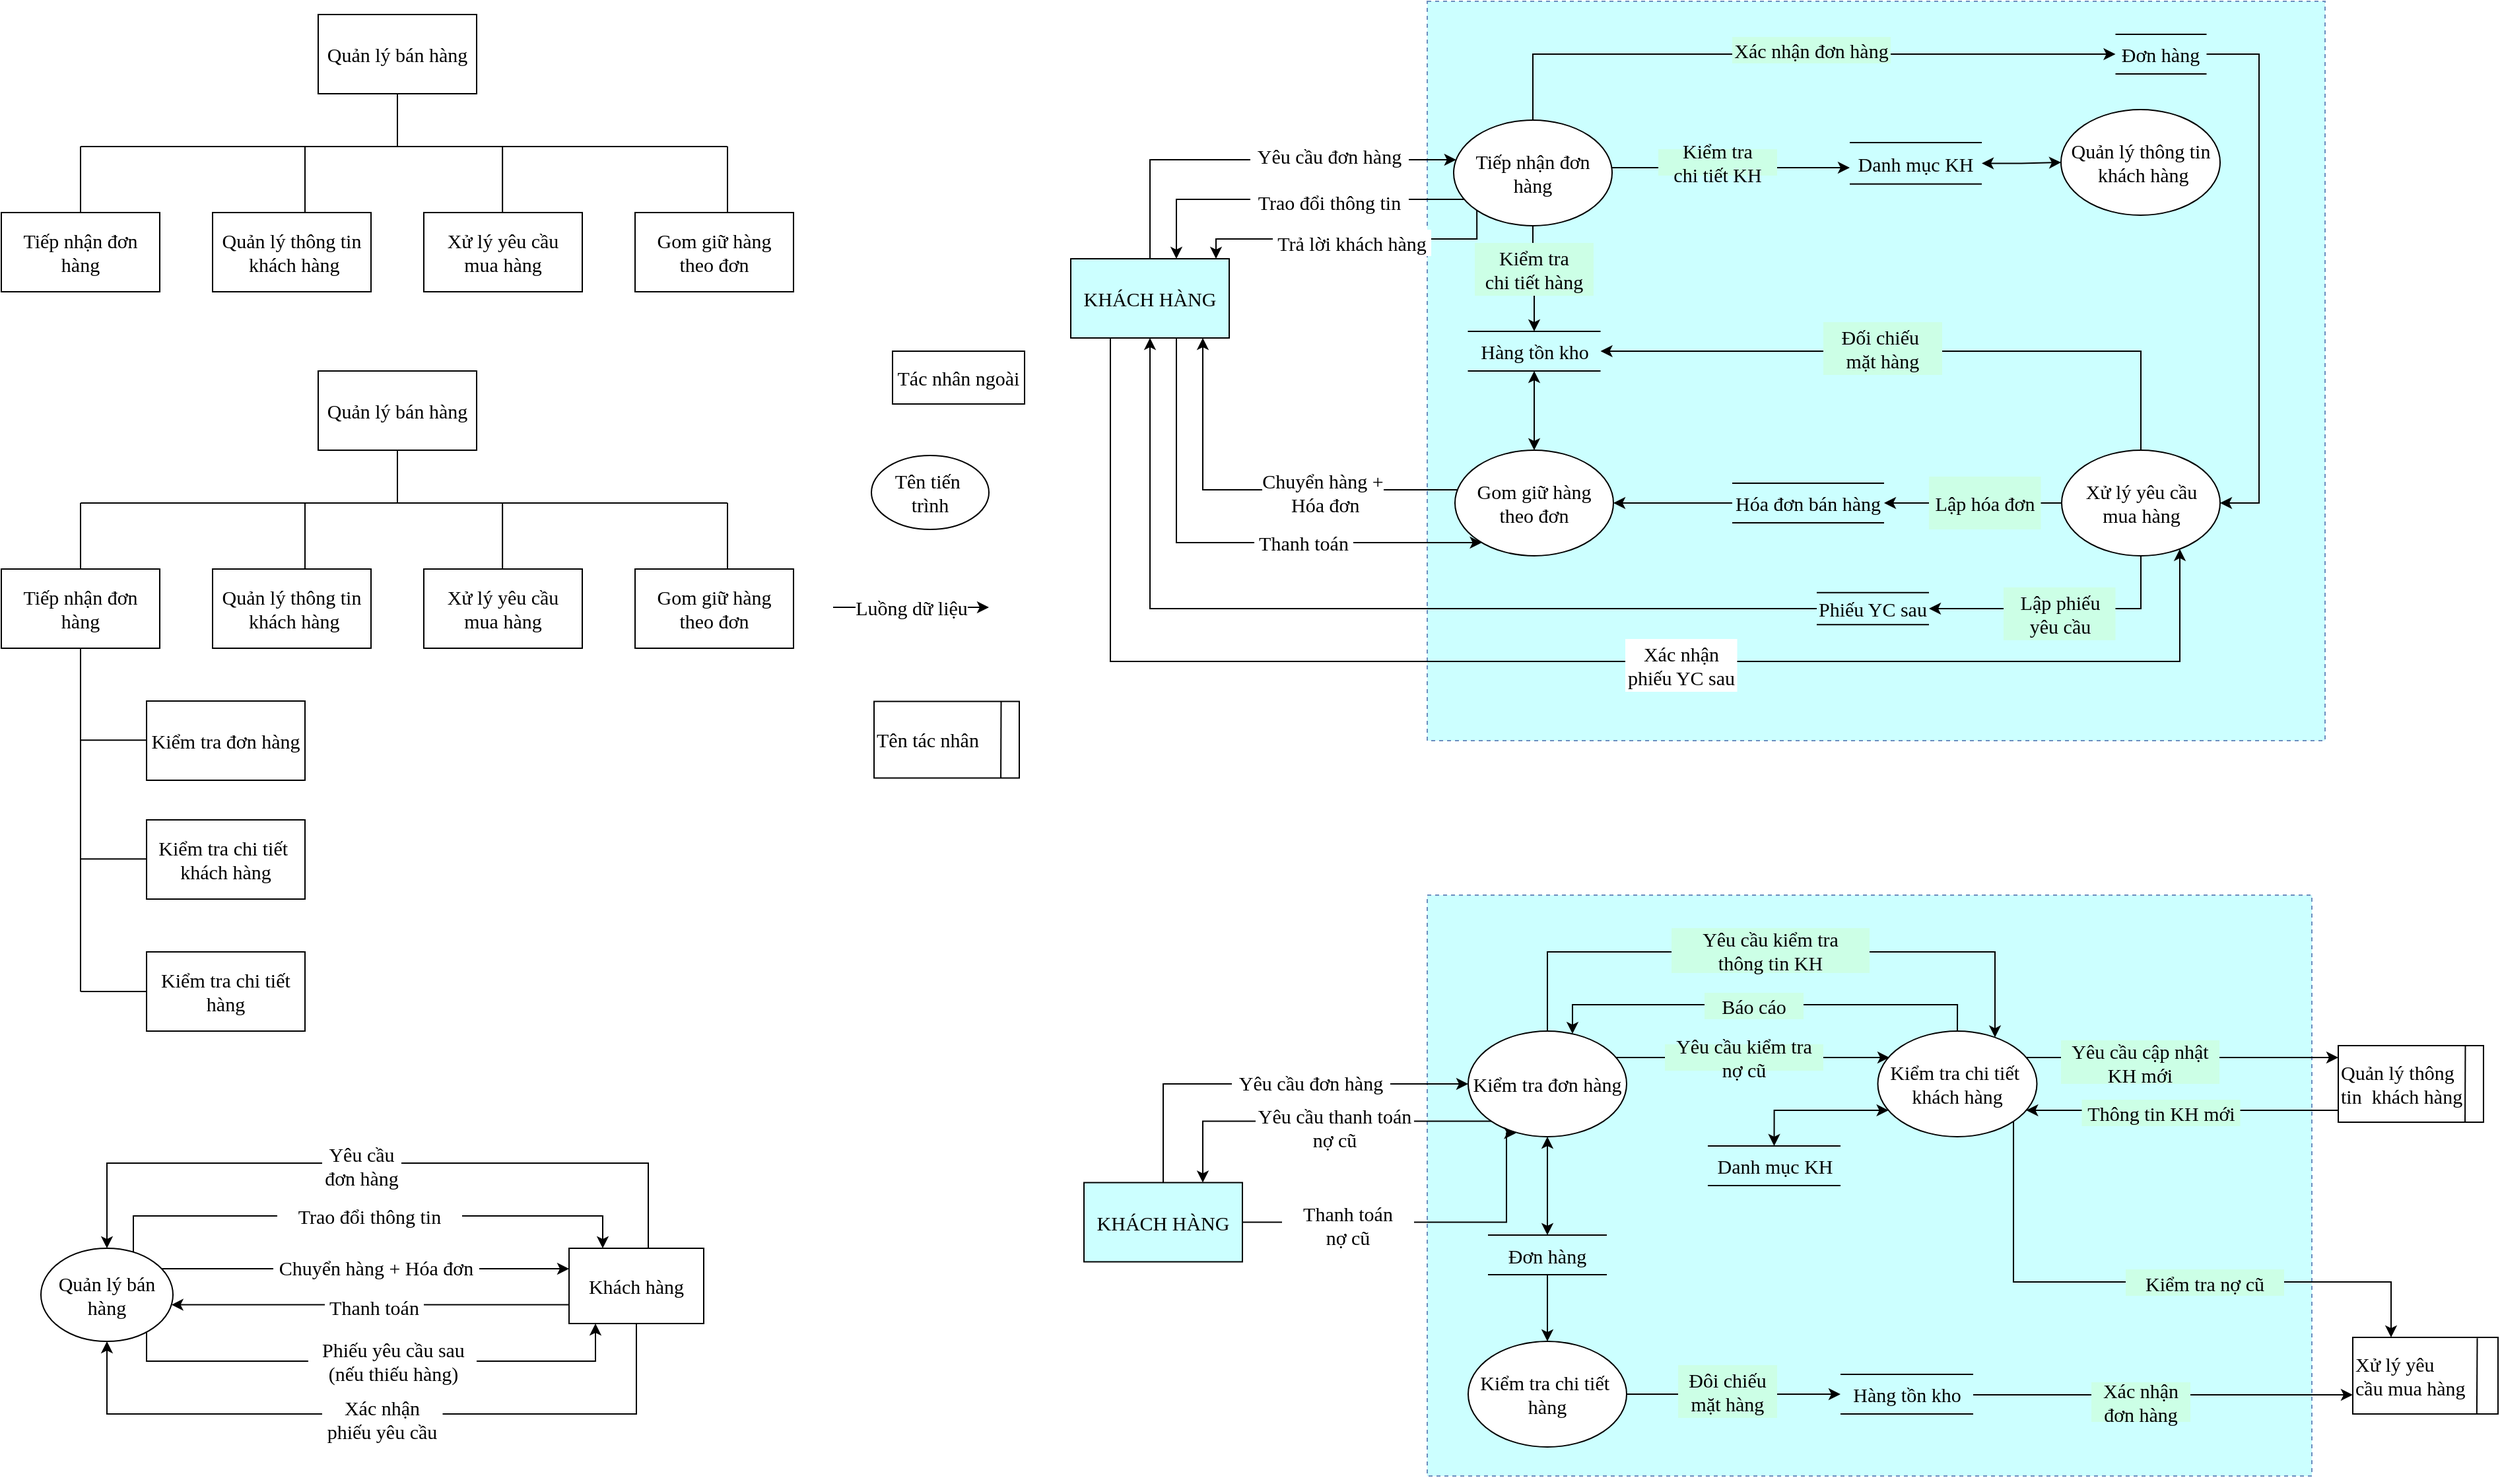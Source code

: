 <mxfile version="14.5.1" type="device"><diagram id="wgfVSwXy4Ju2m3DBS04z" name="Page-1"><mxGraphModel dx="901" dy="544" grid="0" gridSize="10" guides="1" tooltips="1" connect="1" arrows="1" fold="1" page="0" pageScale="1" pageWidth="850" pageHeight="1100" math="0" shadow="0"><root><mxCell id="0"/><mxCell id="1" parent="0"/><mxCell id="SaFNxofZKNYU-VQ1w0IO-1" value="Quản lý bán hàng" style="rounded=0;whiteSpace=wrap;html=1;fontFamily=Times New Roman;fontSize=15;" vertex="1" parent="1"><mxGeometry x="320" y="80" width="120" height="60" as="geometry"/></mxCell><mxCell id="SaFNxofZKNYU-VQ1w0IO-5" value="Gom giữ hàng&lt;br style=&quot;font-size: 15px;&quot;&gt;theo đơn" style="rounded=0;whiteSpace=wrap;html=1;fontFamily=Times New Roman;fontSize=15;" vertex="1" parent="1"><mxGeometry x="560" y="230" width="120" height="60" as="geometry"/></mxCell><mxCell id="SaFNxofZKNYU-VQ1w0IO-6" value="" style="endArrow=none;html=1;entryX=0.5;entryY=1;entryDx=0;entryDy=0;fontFamily=Times New Roman;fontSize=15;" edge="1" parent="1" target="SaFNxofZKNYU-VQ1w0IO-1"><mxGeometry width="50" height="50" relative="1" as="geometry"><mxPoint x="380" y="180" as="sourcePoint"/><mxPoint x="450" y="210" as="targetPoint"/></mxGeometry></mxCell><mxCell id="SaFNxofZKNYU-VQ1w0IO-7" value="" style="endArrow=none;html=1;fontFamily=Times New Roman;fontSize=15;" edge="1" parent="1"><mxGeometry width="50" height="50" relative="1" as="geometry"><mxPoint x="140" y="180" as="sourcePoint"/><mxPoint x="630" y="180" as="targetPoint"/></mxGeometry></mxCell><mxCell id="SaFNxofZKNYU-VQ1w0IO-9" value="Quản lý thông tin&lt;br style=&quot;font-size: 15px;&quot;&gt;&amp;nbsp;khách hàng" style="rounded=0;whiteSpace=wrap;html=1;fontFamily=Times New Roman;fontSize=15;" vertex="1" parent="1"><mxGeometry x="240" y="230" width="120" height="60" as="geometry"/></mxCell><mxCell id="SaFNxofZKNYU-VQ1w0IO-10" value="Xử lý yêu cầu&lt;br style=&quot;font-size: 15px;&quot;&gt;mua hàng" style="rounded=0;whiteSpace=wrap;html=1;fontFamily=Times New Roman;fontSize=15;" vertex="1" parent="1"><mxGeometry x="400" y="230" width="120" height="60" as="geometry"/></mxCell><mxCell id="SaFNxofZKNYU-VQ1w0IO-11" value="Tiếp nhận đơn hàng" style="rounded=0;whiteSpace=wrap;html=1;fontFamily=Times New Roman;fontSize=15;" vertex="1" parent="1"><mxGeometry x="80" y="230" width="120" height="60" as="geometry"/></mxCell><mxCell id="SaFNxofZKNYU-VQ1w0IO-15" value="" style="endArrow=none;html=1;exitX=0.5;exitY=0;exitDx=0;exitDy=0;fontFamily=Times New Roman;fontSize=15;" edge="1" parent="1" source="SaFNxofZKNYU-VQ1w0IO-11"><mxGeometry width="50" height="50" relative="1" as="geometry"><mxPoint x="390" y="270" as="sourcePoint"/><mxPoint x="140" y="180" as="targetPoint"/></mxGeometry></mxCell><mxCell id="SaFNxofZKNYU-VQ1w0IO-24" value="" style="endArrow=none;html=1;exitX=0.5;exitY=0;exitDx=0;exitDy=0;fontFamily=Times New Roman;fontSize=15;" edge="1" parent="1"><mxGeometry width="50" height="50" relative="1" as="geometry"><mxPoint x="310" y="230" as="sourcePoint"/><mxPoint x="310" y="180" as="targetPoint"/></mxGeometry></mxCell><mxCell id="SaFNxofZKNYU-VQ1w0IO-25" value="" style="endArrow=none;html=1;exitX=0.5;exitY=0;exitDx=0;exitDy=0;fontFamily=Times New Roman;fontSize=15;" edge="1" parent="1"><mxGeometry width="50" height="50" relative="1" as="geometry"><mxPoint x="459.58" y="230" as="sourcePoint"/><mxPoint x="459.58" y="180" as="targetPoint"/></mxGeometry></mxCell><mxCell id="SaFNxofZKNYU-VQ1w0IO-26" value="" style="endArrow=none;html=1;exitX=0.5;exitY=0;exitDx=0;exitDy=0;fontFamily=Times New Roman;fontSize=15;" edge="1" parent="1"><mxGeometry width="50" height="50" relative="1" as="geometry"><mxPoint x="630" y="230" as="sourcePoint"/><mxPoint x="630" y="180" as="targetPoint"/></mxGeometry></mxCell><mxCell id="SaFNxofZKNYU-VQ1w0IO-27" value="Quản lý bán hàng" style="rounded=0;whiteSpace=wrap;html=1;fontFamily=Times New Roman;fontSize=15;" vertex="1" parent="1"><mxGeometry x="320" y="350" width="120" height="60" as="geometry"/></mxCell><mxCell id="SaFNxofZKNYU-VQ1w0IO-28" value="Gom giữ hàng&lt;br style=&quot;font-size: 15px;&quot;&gt;theo đơn" style="rounded=0;whiteSpace=wrap;html=1;fontFamily=Times New Roman;fontSize=15;" vertex="1" parent="1"><mxGeometry x="560" y="500" width="120" height="60" as="geometry"/></mxCell><mxCell id="SaFNxofZKNYU-VQ1w0IO-29" value="" style="endArrow=none;html=1;entryX=0.5;entryY=1;entryDx=0;entryDy=0;fontFamily=Times New Roman;fontSize=15;" edge="1" parent="1" target="SaFNxofZKNYU-VQ1w0IO-27"><mxGeometry width="50" height="50" relative="1" as="geometry"><mxPoint x="380" y="450" as="sourcePoint"/><mxPoint x="450" y="480" as="targetPoint"/></mxGeometry></mxCell><mxCell id="SaFNxofZKNYU-VQ1w0IO-30" value="" style="endArrow=none;html=1;fontFamily=Times New Roman;fontSize=15;" edge="1" parent="1"><mxGeometry width="50" height="50" relative="1" as="geometry"><mxPoint x="140" y="450" as="sourcePoint"/><mxPoint x="630" y="450" as="targetPoint"/></mxGeometry></mxCell><mxCell id="SaFNxofZKNYU-VQ1w0IO-31" value="Quản lý thông tin&lt;br style=&quot;font-size: 15px;&quot;&gt;&amp;nbsp;khách hàng" style="rounded=0;whiteSpace=wrap;html=1;fontFamily=Times New Roman;fontSize=15;" vertex="1" parent="1"><mxGeometry x="240" y="500" width="120" height="60" as="geometry"/></mxCell><mxCell id="SaFNxofZKNYU-VQ1w0IO-32" value="Xử lý yêu cầu&lt;br style=&quot;font-size: 15px;&quot;&gt;mua hàng" style="rounded=0;whiteSpace=wrap;html=1;fontFamily=Times New Roman;fontSize=15;" vertex="1" parent="1"><mxGeometry x="400" y="500" width="120" height="60" as="geometry"/></mxCell><mxCell id="SaFNxofZKNYU-VQ1w0IO-33" value="Tiếp nhận đơn hàng" style="rounded=0;whiteSpace=wrap;html=1;fontFamily=Times New Roman;fontSize=15;" vertex="1" parent="1"><mxGeometry x="80" y="500" width="120" height="60" as="geometry"/></mxCell><mxCell id="SaFNxofZKNYU-VQ1w0IO-34" value="" style="endArrow=none;html=1;exitX=0.5;exitY=0;exitDx=0;exitDy=0;fontFamily=Times New Roman;fontSize=15;" edge="1" parent="1" source="SaFNxofZKNYU-VQ1w0IO-33"><mxGeometry width="50" height="50" relative="1" as="geometry"><mxPoint x="390" y="540" as="sourcePoint"/><mxPoint x="140" y="450" as="targetPoint"/></mxGeometry></mxCell><mxCell id="SaFNxofZKNYU-VQ1w0IO-35" value="" style="endArrow=none;html=1;exitX=0.5;exitY=0;exitDx=0;exitDy=0;fontFamily=Times New Roman;fontSize=15;" edge="1" parent="1"><mxGeometry width="50" height="50" relative="1" as="geometry"><mxPoint x="310" y="500" as="sourcePoint"/><mxPoint x="310" y="450" as="targetPoint"/></mxGeometry></mxCell><mxCell id="SaFNxofZKNYU-VQ1w0IO-36" value="" style="endArrow=none;html=1;exitX=0.5;exitY=0;exitDx=0;exitDy=0;fontFamily=Times New Roman;fontSize=15;" edge="1" parent="1"><mxGeometry width="50" height="50" relative="1" as="geometry"><mxPoint x="459.58" y="500" as="sourcePoint"/><mxPoint x="459.58" y="450" as="targetPoint"/></mxGeometry></mxCell><mxCell id="SaFNxofZKNYU-VQ1w0IO-37" value="" style="endArrow=none;html=1;exitX=0.5;exitY=0;exitDx=0;exitDy=0;fontFamily=Times New Roman;fontSize=15;" edge="1" parent="1"><mxGeometry width="50" height="50" relative="1" as="geometry"><mxPoint x="630" y="500" as="sourcePoint"/><mxPoint x="630" y="450" as="targetPoint"/></mxGeometry></mxCell><mxCell id="SaFNxofZKNYU-VQ1w0IO-38" value="Kiểm tra chi tiết&lt;br style=&quot;font-size: 15px;&quot;&gt;hàng" style="rounded=0;whiteSpace=wrap;html=1;fontFamily=Times New Roman;fontSize=15;" vertex="1" parent="1"><mxGeometry x="190" y="790" width="120" height="60" as="geometry"/></mxCell><mxCell id="SaFNxofZKNYU-VQ1w0IO-39" value="Kiểm tra chi tiết&amp;nbsp;&lt;br style=&quot;font-size: 15px;&quot;&gt;khách hàng" style="rounded=0;whiteSpace=wrap;html=1;fontFamily=Times New Roman;fontSize=15;" vertex="1" parent="1"><mxGeometry x="190" y="690" width="120" height="60" as="geometry"/></mxCell><mxCell id="SaFNxofZKNYU-VQ1w0IO-40" value="Kiểm tra đơn hàng" style="rounded=0;whiteSpace=wrap;html=1;fontFamily=Times New Roman;fontSize=15;" vertex="1" parent="1"><mxGeometry x="190" y="600" width="120" height="60" as="geometry"/></mxCell><mxCell id="SaFNxofZKNYU-VQ1w0IO-44" value="" style="endArrow=none;html=1;entryX=0.5;entryY=1;entryDx=0;entryDy=0;fontFamily=Times New Roman;fontSize=15;" edge="1" parent="1" target="SaFNxofZKNYU-VQ1w0IO-33"><mxGeometry width="50" height="50" relative="1" as="geometry"><mxPoint x="140" y="820" as="sourcePoint"/><mxPoint x="440" y="640" as="targetPoint"/></mxGeometry></mxCell><mxCell id="SaFNxofZKNYU-VQ1w0IO-45" value="" style="endArrow=none;html=1;fontFamily=Times New Roman;fontSize=15;" edge="1" parent="1" target="SaFNxofZKNYU-VQ1w0IO-38"><mxGeometry width="50" height="50" relative="1" as="geometry"><mxPoint x="140" y="820" as="sourcePoint"/><mxPoint x="440" y="640" as="targetPoint"/></mxGeometry></mxCell><mxCell id="SaFNxofZKNYU-VQ1w0IO-46" value="" style="endArrow=none;html=1;fontFamily=Times New Roman;fontSize=15;" edge="1" parent="1"><mxGeometry width="50" height="50" relative="1" as="geometry"><mxPoint x="140" y="629.58" as="sourcePoint"/><mxPoint x="190" y="629.58" as="targetPoint"/></mxGeometry></mxCell><mxCell id="SaFNxofZKNYU-VQ1w0IO-47" value="" style="endArrow=none;html=1;fontFamily=Times New Roman;fontSize=15;" edge="1" parent="1"><mxGeometry width="50" height="50" relative="1" as="geometry"><mxPoint x="140" y="719.58" as="sourcePoint"/><mxPoint x="190" y="719.58" as="targetPoint"/></mxGeometry></mxCell><mxCell id="SaFNxofZKNYU-VQ1w0IO-48" value="Tác nhân ngoài" style="rounded=0;whiteSpace=wrap;html=1;fontFamily=Times New Roman;fontSize=15;" vertex="1" parent="1"><mxGeometry x="755" y="335" width="100" height="40" as="geometry"/></mxCell><mxCell id="SaFNxofZKNYU-VQ1w0IO-49" value="Tên tiến&amp;nbsp;&lt;br style=&quot;font-size: 15px;&quot;&gt;trình" style="ellipse;whiteSpace=wrap;html=1;fontFamily=Times New Roman;fontSize=15;" vertex="1" parent="1"><mxGeometry x="739" y="414" width="89" height="56" as="geometry"/></mxCell><mxCell id="SaFNxofZKNYU-VQ1w0IO-50" value="" style="endArrow=classic;html=1;fontFamily=Times New Roman;fontSize=15;" edge="1" parent="1"><mxGeometry relative="1" as="geometry"><mxPoint x="710" y="529" as="sourcePoint"/><mxPoint x="828" y="529" as="targetPoint"/><Array as="points"/></mxGeometry></mxCell><mxCell id="SaFNxofZKNYU-VQ1w0IO-51" value="Luồng dữ liệu" style="edgeLabel;resizable=0;html=1;align=center;verticalAlign=middle;fontFamily=Times New Roman;fontSize=15;" connectable="0" vertex="1" parent="SaFNxofZKNYU-VQ1w0IO-50"><mxGeometry relative="1" as="geometry"/></mxCell><mxCell id="SaFNxofZKNYU-VQ1w0IO-54" style="edgeStyle=orthogonalEdgeStyle;rounded=0;orthogonalLoop=1;jettySize=auto;html=1;fontFamily=Times New Roman;fontSize=15;" edge="1" parent="1" source="SaFNxofZKNYU-VQ1w0IO-52" target="SaFNxofZKNYU-VQ1w0IO-53"><mxGeometry relative="1" as="geometry"><Array as="points"><mxPoint x="570" y="950"/><mxPoint x="160" y="950"/></Array></mxGeometry></mxCell><mxCell id="SaFNxofZKNYU-VQ1w0IO-110" style="edgeStyle=orthogonalEdgeStyle;rounded=0;orthogonalLoop=1;jettySize=auto;html=1;exitX=0;exitY=0.75;exitDx=0;exitDy=0;startArrow=none;startFill=0;endArrow=classic;endFill=1;fontFamily=Times New Roman;fontSize=15;" edge="1" parent="1" source="SaFNxofZKNYU-VQ1w0IO-52" target="SaFNxofZKNYU-VQ1w0IO-53"><mxGeometry relative="1" as="geometry"><Array as="points"><mxPoint x="310" y="1057"/><mxPoint x="310" y="1057"/></Array></mxGeometry></mxCell><mxCell id="SaFNxofZKNYU-VQ1w0IO-52" value="Khách hàng" style="rounded=0;whiteSpace=wrap;html=1;fontFamily=Times New Roman;fontSize=15;" vertex="1" parent="1"><mxGeometry x="510" y="1014.5" width="102" height="57" as="geometry"/></mxCell><mxCell id="SaFNxofZKNYU-VQ1w0IO-58" style="edgeStyle=orthogonalEdgeStyle;rounded=0;orthogonalLoop=1;jettySize=auto;html=1;entryX=0.5;entryY=1;entryDx=0;entryDy=0;endArrow=none;endFill=0;startArrow=classic;startFill=1;fontFamily=Times New Roman;fontSize=15;exitX=0.5;exitY=1;exitDx=0;exitDy=0;" edge="1" parent="1" source="SaFNxofZKNYU-VQ1w0IO-53" target="SaFNxofZKNYU-VQ1w0IO-52"><mxGeometry relative="1" as="geometry"><mxPoint x="160" y="1140" as="sourcePoint"/><Array as="points"><mxPoint x="160" y="1140"/><mxPoint x="561" y="1140"/></Array></mxGeometry></mxCell><mxCell id="SaFNxofZKNYU-VQ1w0IO-106" style="edgeStyle=orthogonalEdgeStyle;rounded=0;orthogonalLoop=1;jettySize=auto;html=1;startArrow=none;startFill=0;endArrow=classic;endFill=1;fontFamily=Times New Roman;fontSize=15;exitX=1;exitY=1;exitDx=0;exitDy=0;" edge="1" parent="1" source="SaFNxofZKNYU-VQ1w0IO-53" target="SaFNxofZKNYU-VQ1w0IO-52"><mxGeometry relative="1" as="geometry"><mxPoint x="220" y="1080" as="sourcePoint"/><Array as="points"><mxPoint x="190" y="1074"/><mxPoint x="190" y="1100"/><mxPoint x="530" y="1100"/></Array></mxGeometry></mxCell><mxCell id="SaFNxofZKNYU-VQ1w0IO-107" style="edgeStyle=orthogonalEdgeStyle;rounded=0;orthogonalLoop=1;jettySize=auto;html=1;entryX=0.25;entryY=0;entryDx=0;entryDy=0;startArrow=none;startFill=0;endArrow=classic;endFill=1;fontFamily=Times New Roman;fontSize=15;" edge="1" parent="1" source="SaFNxofZKNYU-VQ1w0IO-53" target="SaFNxofZKNYU-VQ1w0IO-52"><mxGeometry relative="1" as="geometry"><Array as="points"><mxPoint x="180" y="990"/><mxPoint x="535" y="990"/></Array></mxGeometry></mxCell><mxCell id="SaFNxofZKNYU-VQ1w0IO-108" style="edgeStyle=orthogonalEdgeStyle;rounded=0;orthogonalLoop=1;jettySize=auto;html=1;startArrow=none;startFill=0;endArrow=classic;endFill=1;fontFamily=Times New Roman;fontSize=15;" edge="1" parent="1" source="SaFNxofZKNYU-VQ1w0IO-53" target="SaFNxofZKNYU-VQ1w0IO-52"><mxGeometry relative="1" as="geometry"><Array as="points"><mxPoint x="430" y="1030"/><mxPoint x="430" y="1030"/></Array></mxGeometry></mxCell><mxCell id="SaFNxofZKNYU-VQ1w0IO-53" value="&lt;span style=&quot;font-size: 15px;&quot;&gt;Quản lý bán hàng&lt;/span&gt;" style="ellipse;whiteSpace=wrap;html=1;fontFamily=Times New Roman;fontSize=15;" vertex="1" parent="1"><mxGeometry x="110" y="1014.5" width="100" height="70.5" as="geometry"/></mxCell><mxCell id="SaFNxofZKNYU-VQ1w0IO-55" value="Yêu cầu đơn hàng" style="text;html=1;strokeColor=none;align=center;verticalAlign=middle;whiteSpace=wrap;rounded=0;fillColor=#ffffff;fontFamily=Times New Roman;fontSize=15;" vertex="1" parent="1"><mxGeometry x="323" y="942" width="60" height="20" as="geometry"/></mxCell><mxCell id="SaFNxofZKNYU-VQ1w0IO-59" value="Trao đổi thông tin" style="text;html=1;strokeColor=none;align=center;verticalAlign=middle;whiteSpace=wrap;rounded=0;fillColor=#ffffff;fontFamily=Times New Roman;fontSize=15;" vertex="1" parent="1"><mxGeometry x="289" y="979.5" width="140" height="20" as="geometry"/></mxCell><mxCell id="SaFNxofZKNYU-VQ1w0IO-60" value="Chuyển hàng + Hóa đơn" style="text;html=1;strokeColor=none;align=center;verticalAlign=middle;whiteSpace=wrap;rounded=0;fillColor=#ffffff;fontFamily=Times New Roman;fontSize=15;" vertex="1" parent="1"><mxGeometry x="286" y="1018.5" width="156" height="20" as="geometry"/></mxCell><mxCell id="SaFNxofZKNYU-VQ1w0IO-61" value="Thanh toán" style="text;html=1;strokeColor=none;align=center;verticalAlign=middle;whiteSpace=wrap;rounded=0;fillColor=#ffffff;fontFamily=Times New Roman;fontSize=15;" vertex="1" parent="1"><mxGeometry x="325" y="1048.5" width="75" height="20" as="geometry"/></mxCell><mxCell id="SaFNxofZKNYU-VQ1w0IO-62" value="" style="rounded=0;whiteSpace=wrap;html=1;dashed=1;strokeColor=#6c8ebf;fontFamily=Times New Roman;fontSize=15;fillColor=#CCFFFF;" vertex="1" parent="1"><mxGeometry x="1160" y="70" width="680" height="560" as="geometry"/></mxCell><mxCell id="SaFNxofZKNYU-VQ1w0IO-130" style="edgeStyle=orthogonalEdgeStyle;rounded=0;orthogonalLoop=1;jettySize=auto;html=1;exitX=0.5;exitY=0;exitDx=0;exitDy=0;startArrow=none;startFill=0;endArrow=classic;endFill=1;fontFamily=Times New Roman;fontSize=15;" edge="1" parent="1" source="SaFNxofZKNYU-VQ1w0IO-63" target="SaFNxofZKNYU-VQ1w0IO-70"><mxGeometry relative="1" as="geometry"><Array as="points"><mxPoint x="1700" y="335"/></Array></mxGeometry></mxCell><mxCell id="SaFNxofZKNYU-VQ1w0IO-135" style="edgeStyle=orthogonalEdgeStyle;rounded=0;orthogonalLoop=1;jettySize=auto;html=1;exitX=0;exitY=0.5;exitDx=0;exitDy=0;startArrow=none;startFill=0;endArrow=classic;endFill=1;fontFamily=Times New Roman;fontSize=15;" edge="1" parent="1" source="SaFNxofZKNYU-VQ1w0IO-63" target="SaFNxofZKNYU-VQ1w0IO-78"><mxGeometry relative="1" as="geometry"/></mxCell><mxCell id="SaFNxofZKNYU-VQ1w0IO-143" style="edgeStyle=orthogonalEdgeStyle;rounded=0;orthogonalLoop=1;jettySize=auto;html=1;exitX=0.5;exitY=1;exitDx=0;exitDy=0;entryX=1;entryY=0.5;entryDx=0;entryDy=0;startArrow=none;startFill=0;endArrow=classic;endFill=1;fontFamily=Times New Roman;fontSize=15;" edge="1" parent="1" source="SaFNxofZKNYU-VQ1w0IO-63" target="SaFNxofZKNYU-VQ1w0IO-73"><mxGeometry relative="1" as="geometry"/></mxCell><mxCell id="SaFNxofZKNYU-VQ1w0IO-63" value="&lt;span style=&quot;font-size: 15px;&quot;&gt;Xử lý yêu cầu&lt;/span&gt;&lt;br style=&quot;font-size: 15px;&quot;&gt;&lt;span style=&quot;font-size: 15px;&quot;&gt;mua hàng&lt;/span&gt;" style="ellipse;whiteSpace=wrap;html=1;fontFamily=Times New Roman;fontSize=15;" vertex="1" parent="1"><mxGeometry x="1640.5" y="410" width="120" height="80" as="geometry"/></mxCell><mxCell id="SaFNxofZKNYU-VQ1w0IO-138" style="edgeStyle=orthogonalEdgeStyle;rounded=0;orthogonalLoop=1;jettySize=auto;html=1;entryX=0.5;entryY=1;entryDx=0;entryDy=0;startArrow=classic;startFill=1;endArrow=classic;endFill=1;fontFamily=Times New Roman;fontSize=15;" edge="1" parent="1" source="SaFNxofZKNYU-VQ1w0IO-66" target="SaFNxofZKNYU-VQ1w0IO-70"><mxGeometry relative="1" as="geometry"><Array as="points"><mxPoint x="1241" y="380"/><mxPoint x="1241" y="380"/></Array></mxGeometry></mxCell><mxCell id="SaFNxofZKNYU-VQ1w0IO-139" style="edgeStyle=orthogonalEdgeStyle;rounded=0;orthogonalLoop=1;jettySize=auto;html=1;startArrow=none;startFill=0;endArrow=classic;endFill=1;fontFamily=Times New Roman;fontSize=15;" edge="1" parent="1" source="SaFNxofZKNYU-VQ1w0IO-66" target="SaFNxofZKNYU-VQ1w0IO-84"><mxGeometry relative="1" as="geometry"><Array as="points"><mxPoint x="990" y="440"/></Array></mxGeometry></mxCell><mxCell id="SaFNxofZKNYU-VQ1w0IO-66" value="&lt;p style=&quot;font-size: 15px;&quot;&gt;&lt;span style=&quot;font-size: 15px;&quot;&gt;Gom giữ hàng&lt;/span&gt;&lt;br style=&quot;font-size: 15px;&quot;&gt;&lt;span style=&quot;font-size: 15px;&quot;&gt;theo đơn&lt;/span&gt;&lt;br style=&quot;font-size: 15px;&quot;&gt;&lt;/p&gt;" style="ellipse;whiteSpace=wrap;html=1;fontFamily=Times New Roman;fontSize=15;" vertex="1" parent="1"><mxGeometry x="1181" y="410" width="120" height="80" as="geometry"/></mxCell><mxCell id="SaFNxofZKNYU-VQ1w0IO-120" style="edgeStyle=orthogonalEdgeStyle;rounded=0;orthogonalLoop=1;jettySize=auto;html=1;startArrow=none;startFill=0;endArrow=classic;endFill=1;fontFamily=Times New Roman;fontSize=15;" edge="1" parent="1" source="SaFNxofZKNYU-VQ1w0IO-67" target="SaFNxofZKNYU-VQ1w0IO-75"><mxGeometry relative="1" as="geometry"><Array as="points"><mxPoint x="1350" y="196"/><mxPoint x="1350" y="196"/></Array></mxGeometry></mxCell><mxCell id="SaFNxofZKNYU-VQ1w0IO-123" style="edgeStyle=orthogonalEdgeStyle;rounded=0;orthogonalLoop=1;jettySize=auto;html=1;startArrow=none;startFill=0;endArrow=classic;endFill=1;fontFamily=Times New Roman;fontSize=15;" edge="1" parent="1" source="SaFNxofZKNYU-VQ1w0IO-67" target="SaFNxofZKNYU-VQ1w0IO-84"><mxGeometry relative="1" as="geometry"><Array as="points"><mxPoint x="970" y="220"/></Array></mxGeometry></mxCell><mxCell id="SaFNxofZKNYU-VQ1w0IO-125" style="edgeStyle=orthogonalEdgeStyle;rounded=0;orthogonalLoop=1;jettySize=auto;html=1;exitX=0.5;exitY=0;exitDx=0;exitDy=0;entryX=0;entryY=0.5;entryDx=0;entryDy=0;startArrow=none;startFill=0;endArrow=classic;endFill=1;fontFamily=Times New Roman;fontSize=15;" edge="1" parent="1" source="SaFNxofZKNYU-VQ1w0IO-67" target="SaFNxofZKNYU-VQ1w0IO-81"><mxGeometry relative="1" as="geometry"><Array as="points"><mxPoint x="1240" y="110"/></Array></mxGeometry></mxCell><mxCell id="SaFNxofZKNYU-VQ1w0IO-128" style="edgeStyle=orthogonalEdgeStyle;rounded=0;orthogonalLoop=1;jettySize=auto;html=1;exitX=0.5;exitY=1;exitDx=0;exitDy=0;entryX=0.5;entryY=0;entryDx=0;entryDy=0;startArrow=none;startFill=0;endArrow=classic;endFill=1;fontFamily=Times New Roman;fontSize=15;" edge="1" parent="1" source="SaFNxofZKNYU-VQ1w0IO-67" target="SaFNxofZKNYU-VQ1w0IO-70"><mxGeometry relative="1" as="geometry"/></mxCell><mxCell id="SaFNxofZKNYU-VQ1w0IO-133" style="edgeStyle=orthogonalEdgeStyle;rounded=0;orthogonalLoop=1;jettySize=auto;html=1;exitX=0;exitY=1;exitDx=0;exitDy=0;startArrow=none;startFill=0;endArrow=classic;endFill=1;fontFamily=Times New Roman;fontSize=15;" edge="1" parent="1" source="SaFNxofZKNYU-VQ1w0IO-67" target="SaFNxofZKNYU-VQ1w0IO-84"><mxGeometry relative="1" as="geometry"><Array as="points"><mxPoint x="1198" y="250"/><mxPoint x="1000" y="250"/></Array></mxGeometry></mxCell><mxCell id="SaFNxofZKNYU-VQ1w0IO-67" value="&lt;span style=&quot;font-size: 15px;&quot;&gt;Tiếp nhận đơn hàng&lt;/span&gt;" style="ellipse;whiteSpace=wrap;html=1;fontFamily=Times New Roman;fontSize=15;" vertex="1" parent="1"><mxGeometry x="1180" y="160" width="120" height="80" as="geometry"/></mxCell><mxCell id="SaFNxofZKNYU-VQ1w0IO-68" value="" style="endArrow=none;html=1;fontFamily=Times New Roman;fontSize=15;entryX=1;entryY=0;entryDx=0;entryDy=0;exitX=0;exitY=0;exitDx=0;exitDy=0;" edge="1" parent="1" source="SaFNxofZKNYU-VQ1w0IO-70" target="SaFNxofZKNYU-VQ1w0IO-70"><mxGeometry width="50" height="50" relative="1" as="geometry"><mxPoint x="1509" y="90" as="sourcePoint"/><mxPoint x="1576" y="90" as="targetPoint"/></mxGeometry></mxCell><mxCell id="SaFNxofZKNYU-VQ1w0IO-69" value="" style="endArrow=none;html=1;fontFamily=Times New Roman;fontSize=15;exitX=0;exitY=1;exitDx=0;exitDy=0;entryX=1;entryY=1;entryDx=0;entryDy=0;" edge="1" parent="1" source="SaFNxofZKNYU-VQ1w0IO-70" target="SaFNxofZKNYU-VQ1w0IO-70"><mxGeometry width="50" height="50" relative="1" as="geometry"><mxPoint x="1510.5" y="118" as="sourcePoint"/><mxPoint x="1577.5" y="118" as="targetPoint"/></mxGeometry></mxCell><mxCell id="SaFNxofZKNYU-VQ1w0IO-70" value="Hàng tồn kho" style="text;html=1;strokeColor=none;fillColor=none;align=center;verticalAlign=middle;whiteSpace=wrap;rounded=0;fontFamily=Times New Roman;fontSize=15;" vertex="1" parent="1"><mxGeometry x="1190.75" y="320" width="100.5" height="30" as="geometry"/></mxCell><mxCell id="SaFNxofZKNYU-VQ1w0IO-71" value="" style="endArrow=none;html=1;fontFamily=Times New Roman;fontSize=15;entryX=1;entryY=0;entryDx=0;entryDy=0;exitX=0;exitY=0;exitDx=0;exitDy=0;" edge="1" parent="1" source="SaFNxofZKNYU-VQ1w0IO-73" target="SaFNxofZKNYU-VQ1w0IO-73"><mxGeometry width="50" height="50" relative="1" as="geometry"><mxPoint x="1165.5" y="320" as="sourcePoint"/><mxPoint x="1242.5" y="320" as="targetPoint"/></mxGeometry></mxCell><mxCell id="SaFNxofZKNYU-VQ1w0IO-72" value="" style="endArrow=none;html=1;fontFamily=Times New Roman;fontSize=15;exitX=0;exitY=1;exitDx=0;exitDy=0;entryX=1;entryY=1;entryDx=0;entryDy=0;" edge="1" parent="1" source="SaFNxofZKNYU-VQ1w0IO-73" target="SaFNxofZKNYU-VQ1w0IO-73"><mxGeometry width="50" height="50" relative="1" as="geometry"><mxPoint x="1165.75" y="347.82" as="sourcePoint"/><mxPoint x="1244.75" y="347.82" as="targetPoint"/></mxGeometry></mxCell><mxCell id="SaFNxofZKNYU-VQ1w0IO-145" style="edgeStyle=orthogonalEdgeStyle;rounded=0;orthogonalLoop=1;jettySize=auto;html=1;startArrow=none;startFill=0;endArrow=classic;endFill=1;fontFamily=Times New Roman;fontSize=15;" edge="1" parent="1" source="SaFNxofZKNYU-VQ1w0IO-73" target="SaFNxofZKNYU-VQ1w0IO-84"><mxGeometry relative="1" as="geometry"/></mxCell><mxCell id="SaFNxofZKNYU-VQ1w0IO-73" value="Phiếu YC sau" style="text;html=1;strokeColor=none;fillColor=none;align=center;verticalAlign=middle;whiteSpace=wrap;rounded=0;fontFamily=Times New Roman;fontSize=15;" vertex="1" parent="1"><mxGeometry x="1455" y="517.91" width="85" height="24.18" as="geometry"/></mxCell><mxCell id="SaFNxofZKNYU-VQ1w0IO-74" value="" style="endArrow=none;html=1;fontFamily=Times New Roman;fontSize=15;exitX=0;exitY=0;exitDx=0;exitDy=0;entryX=1;entryY=0;entryDx=0;entryDy=0;" edge="1" parent="1" source="SaFNxofZKNYU-VQ1w0IO-75" target="SaFNxofZKNYU-VQ1w0IO-75"><mxGeometry width="50" height="50" relative="1" as="geometry"><mxPoint x="1210" y="100.0" as="sourcePoint"/><mxPoint x="1277" y="100.0" as="targetPoint"/></mxGeometry></mxCell><mxCell id="SaFNxofZKNYU-VQ1w0IO-122" style="edgeStyle=orthogonalEdgeStyle;rounded=0;orthogonalLoop=1;jettySize=auto;html=1;startArrow=classic;startFill=1;endArrow=classic;endFill=1;fontFamily=Times New Roman;fontSize=15;" edge="1" parent="1" source="SaFNxofZKNYU-VQ1w0IO-75" target="SaFNxofZKNYU-VQ1w0IO-105"><mxGeometry relative="1" as="geometry"/></mxCell><mxCell id="SaFNxofZKNYU-VQ1w0IO-75" value="Danh mục KH" style="text;html=1;strokeColor=none;fillColor=none;align=center;verticalAlign=middle;whiteSpace=wrap;rounded=0;fontFamily=Times New Roman;fontSize=15;" vertex="1" parent="1"><mxGeometry x="1480" y="177" width="100" height="31.41" as="geometry"/></mxCell><mxCell id="SaFNxofZKNYU-VQ1w0IO-76" value="" style="endArrow=none;html=1;fontFamily=Times New Roman;fontSize=15;entryX=1;entryY=0;entryDx=0;entryDy=0;exitX=0;exitY=0;exitDx=0;exitDy=0;" edge="1" parent="1" source="SaFNxofZKNYU-VQ1w0IO-78" target="SaFNxofZKNYU-VQ1w0IO-78"><mxGeometry width="50" height="50" relative="1" as="geometry"><mxPoint x="1375.75" y="510" as="sourcePoint"/><mxPoint x="1455.75" y="510" as="targetPoint"/></mxGeometry></mxCell><mxCell id="SaFNxofZKNYU-VQ1w0IO-77" value="" style="endArrow=none;html=1;fontFamily=Times New Roman;fontSize=15;entryX=1;entryY=1;entryDx=0;entryDy=0;exitX=0;exitY=1;exitDx=0;exitDy=0;" edge="1" parent="1" source="SaFNxofZKNYU-VQ1w0IO-78" target="SaFNxofZKNYU-VQ1w0IO-78"><mxGeometry width="50" height="50" relative="1" as="geometry"><mxPoint x="1375.75" y="538.0" as="sourcePoint"/><mxPoint x="1464.75" y="538.0" as="targetPoint"/><Array as="points"/></mxGeometry></mxCell><mxCell id="SaFNxofZKNYU-VQ1w0IO-137" style="edgeStyle=orthogonalEdgeStyle;rounded=0;orthogonalLoop=1;jettySize=auto;html=1;exitX=0;exitY=0.5;exitDx=0;exitDy=0;startArrow=none;startFill=0;endArrow=classic;endFill=1;fontFamily=Times New Roman;fontSize=15;" edge="1" parent="1" source="SaFNxofZKNYU-VQ1w0IO-78" target="SaFNxofZKNYU-VQ1w0IO-66"><mxGeometry relative="1" as="geometry"/></mxCell><mxCell id="SaFNxofZKNYU-VQ1w0IO-78" value="Hóa đơn bán hàng" style="text;html=1;strokeColor=none;fillColor=none;align=center;verticalAlign=middle;whiteSpace=wrap;rounded=0;fontFamily=Times New Roman;fontSize=15;" vertex="1" parent="1"><mxGeometry x="1391" y="435" width="115" height="30" as="geometry"/></mxCell><mxCell id="SaFNxofZKNYU-VQ1w0IO-79" value="" style="endArrow=none;html=1;fontFamily=Times New Roman;fontSize=15;entryX=1;entryY=0;entryDx=0;entryDy=0;exitX=0;exitY=0;exitDx=0;exitDy=0;" edge="1" parent="1" source="SaFNxofZKNYU-VQ1w0IO-81" target="SaFNxofZKNYU-VQ1w0IO-81"><mxGeometry width="50" height="50" relative="1" as="geometry"><mxPoint x="1681" y="160.0" as="sourcePoint"/><mxPoint x="1748" y="160.0" as="targetPoint"/></mxGeometry></mxCell><mxCell id="SaFNxofZKNYU-VQ1w0IO-80" value="" style="endArrow=none;html=1;fontFamily=Times New Roman;fontSize=15;exitX=0;exitY=1;exitDx=0;exitDy=0;entryX=1;entryY=1;entryDx=0;entryDy=0;" edge="1" parent="1" source="SaFNxofZKNYU-VQ1w0IO-81" target="SaFNxofZKNYU-VQ1w0IO-81"><mxGeometry width="50" height="50" relative="1" as="geometry"><mxPoint x="1682.5" y="188.0" as="sourcePoint"/><mxPoint x="1750" y="188" as="targetPoint"/></mxGeometry></mxCell><mxCell id="SaFNxofZKNYU-VQ1w0IO-126" style="edgeStyle=orthogonalEdgeStyle;rounded=0;orthogonalLoop=1;jettySize=auto;html=1;exitX=1;exitY=0.5;exitDx=0;exitDy=0;entryX=1;entryY=0.5;entryDx=0;entryDy=0;startArrow=none;startFill=0;endArrow=classic;endFill=1;fontFamily=Times New Roman;fontSize=15;" edge="1" parent="1" source="SaFNxofZKNYU-VQ1w0IO-81" target="SaFNxofZKNYU-VQ1w0IO-63"><mxGeometry relative="1" as="geometry"><Array as="points"><mxPoint x="1790" y="110"/><mxPoint x="1790" y="450"/></Array></mxGeometry></mxCell><mxCell id="SaFNxofZKNYU-VQ1w0IO-81" value="Đơn hàng" style="text;html=1;strokeColor=none;fillColor=none;align=center;verticalAlign=middle;whiteSpace=wrap;rounded=0;fontFamily=Times New Roman;fontSize=15;" vertex="1" parent="1"><mxGeometry x="1681.25" y="95" width="69" height="30" as="geometry"/></mxCell><mxCell id="SaFNxofZKNYU-VQ1w0IO-117" style="edgeStyle=orthogonalEdgeStyle;rounded=0;orthogonalLoop=1;jettySize=auto;html=1;exitX=0.5;exitY=0;exitDx=0;exitDy=0;startArrow=none;startFill=0;endArrow=classic;endFill=1;fontFamily=Times New Roman;fontSize=15;" edge="1" parent="1" source="SaFNxofZKNYU-VQ1w0IO-84" target="SaFNxofZKNYU-VQ1w0IO-67"><mxGeometry relative="1" as="geometry"><Array as="points"><mxPoint x="950" y="190"/></Array></mxGeometry></mxCell><mxCell id="SaFNxofZKNYU-VQ1w0IO-141" style="edgeStyle=orthogonalEdgeStyle;rounded=0;orthogonalLoop=1;jettySize=auto;html=1;startArrow=none;startFill=0;endArrow=classic;endFill=1;fontFamily=Times New Roman;fontSize=15;" edge="1" parent="1" source="SaFNxofZKNYU-VQ1w0IO-84" target="SaFNxofZKNYU-VQ1w0IO-66"><mxGeometry relative="1" as="geometry"><Array as="points"><mxPoint x="970" y="480"/></Array></mxGeometry></mxCell><mxCell id="SaFNxofZKNYU-VQ1w0IO-146" style="edgeStyle=orthogonalEdgeStyle;rounded=0;orthogonalLoop=1;jettySize=auto;html=1;exitX=0.25;exitY=1;exitDx=0;exitDy=0;startArrow=none;startFill=0;endArrow=classic;endFill=1;fontFamily=Times New Roman;fontSize=15;" edge="1" parent="1" source="SaFNxofZKNYU-VQ1w0IO-84" target="SaFNxofZKNYU-VQ1w0IO-63"><mxGeometry relative="1" as="geometry"><Array as="points"><mxPoint x="920" y="570"/><mxPoint x="1730" y="570"/></Array></mxGeometry></mxCell><mxCell id="SaFNxofZKNYU-VQ1w0IO-84" value="KHÁCH HÀNG" style="rounded=0;whiteSpace=wrap;html=1;fontFamily=Times New Roman;fontSize=15;fillColor=#CCFFFF;" vertex="1" parent="1"><mxGeometry x="890" y="265" width="120" height="60" as="geometry"/></mxCell><mxCell id="SaFNxofZKNYU-VQ1w0IO-103" value="" style="endArrow=none;html=1;fontFamily=Times New Roman;fontSize=15;exitX=0;exitY=1;exitDx=0;exitDy=0;entryX=1;entryY=1;entryDx=0;entryDy=0;" edge="1" parent="1" source="SaFNxofZKNYU-VQ1w0IO-75" target="SaFNxofZKNYU-VQ1w0IO-75"><mxGeometry width="50" height="50" relative="1" as="geometry"><mxPoint x="1200" y="130.23" as="sourcePoint"/><mxPoint x="1279.5" y="130.23" as="targetPoint"/></mxGeometry></mxCell><mxCell id="SaFNxofZKNYU-VQ1w0IO-105" value="&lt;span style=&quot;font-size: 15px;&quot;&gt;Quản lý thông tin&lt;/span&gt;&lt;br style=&quot;font-size: 15px;&quot;&gt;&lt;span style=&quot;font-size: 15px;&quot;&gt;&amp;nbsp;khách hàng&lt;/span&gt;" style="ellipse;whiteSpace=wrap;html=1;fontFamily=Times New Roman;fontSize=15;" vertex="1" parent="1"><mxGeometry x="1640" y="152" width="120.5" height="80" as="geometry"/></mxCell><mxCell id="SaFNxofZKNYU-VQ1w0IO-109" value="Phiếu yêu cầu sau (nếu thiếu hàng)" style="text;html=1;strokeColor=none;align=center;verticalAlign=middle;whiteSpace=wrap;rounded=0;fillColor=#ffffff;fontFamily=Times New Roman;fontSize=15;" vertex="1" parent="1"><mxGeometry x="312.5" y="1090" width="127.5" height="20" as="geometry"/></mxCell><mxCell id="SaFNxofZKNYU-VQ1w0IO-114" value="Xác nhận phiếu yêu cầu" style="text;html=1;strokeColor=none;align=center;verticalAlign=middle;whiteSpace=wrap;rounded=0;fillColor=#ffffff;fontFamily=Times New Roman;fontSize=15;" vertex="1" parent="1"><mxGeometry x="323" y="1134" width="91.25" height="20" as="geometry"/></mxCell><mxCell id="SaFNxofZKNYU-VQ1w0IO-118" value="Yêu cầu đơn hàng" style="text;html=1;strokeColor=none;align=center;verticalAlign=middle;whiteSpace=wrap;rounded=0;fillColor=#ffffff;fontFamily=Times New Roman;fontSize=15;" vertex="1" parent="1"><mxGeometry x="1026" y="177" width="120" height="20" as="geometry"/></mxCell><mxCell id="SaFNxofZKNYU-VQ1w0IO-121" value="Kiểm tra&lt;br&gt;chi tiết KH" style="text;html=1;strokeColor=none;align=center;verticalAlign=middle;whiteSpace=wrap;rounded=0;fontFamily=Times New Roman;fontSize=15;fillColor=#CCFFE6;" vertex="1" parent="1"><mxGeometry x="1335" y="182" width="90" height="20" as="geometry"/></mxCell><mxCell id="SaFNxofZKNYU-VQ1w0IO-124" value="Trao đổi thông tin" style="text;html=1;strokeColor=none;align=center;verticalAlign=middle;whiteSpace=wrap;rounded=0;fillColor=#ffffff;fontFamily=Times New Roman;fontSize=15;" vertex="1" parent="1"><mxGeometry x="1026" y="212" width="120" height="20" as="geometry"/></mxCell><mxCell id="SaFNxofZKNYU-VQ1w0IO-127" value="Xác nhận đơn hàng" style="text;html=1;strokeColor=none;align=center;verticalAlign=middle;whiteSpace=wrap;rounded=0;fontFamily=Times New Roman;fontSize=15;fillColor=#CCFFE6;" vertex="1" parent="1"><mxGeometry x="1391" y="97" width="120" height="20" as="geometry"/></mxCell><mxCell id="SaFNxofZKNYU-VQ1w0IO-129" value="Kiểm tra &lt;br&gt;chi tiết hàng" style="text;html=1;strokeColor=none;align=center;verticalAlign=middle;whiteSpace=wrap;rounded=0;fontFamily=Times New Roman;fontSize=15;fillColor=#CCFFE6;" vertex="1" parent="1"><mxGeometry x="1196" y="253" width="90" height="40" as="geometry"/></mxCell><mxCell id="SaFNxofZKNYU-VQ1w0IO-131" value="Đối chiếu&amp;nbsp;&lt;br&gt;mặt hàng" style="text;html=1;strokeColor=none;align=center;verticalAlign=middle;whiteSpace=wrap;rounded=0;fontFamily=Times New Roman;fontSize=15;fillColor=#CCFFE6;" vertex="1" parent="1"><mxGeometry x="1460" y="313" width="90" height="40" as="geometry"/></mxCell><mxCell id="SaFNxofZKNYU-VQ1w0IO-134" value="Trả lời khách hàng" style="text;html=1;strokeColor=none;align=center;verticalAlign=middle;whiteSpace=wrap;rounded=0;fillColor=#ffffff;fontFamily=Times New Roman;fontSize=15;" vertex="1" parent="1"><mxGeometry x="1043" y="243" width="120" height="20" as="geometry"/></mxCell><mxCell id="SaFNxofZKNYU-VQ1w0IO-136" value="Lập hóa đơn" style="text;html=1;strokeColor=none;align=center;verticalAlign=middle;whiteSpace=wrap;rounded=0;fontFamily=Times New Roman;fontSize=15;fillColor=#CCFFE6;" vertex="1" parent="1"><mxGeometry x="1540" y="430" width="84.75" height="40" as="geometry"/></mxCell><mxCell id="SaFNxofZKNYU-VQ1w0IO-140" value="&lt;span style=&quot;color: rgb(0, 0, 0); font-family: &amp;quot;times new roman&amp;quot;; font-size: 15px; font-style: normal; font-weight: 400; letter-spacing: normal; text-indent: 0px; text-transform: none; word-spacing: 0px; background-color: rgb(255, 255, 255); display: inline; float: none;&quot;&gt;Chuyển hàng +&lt;br&gt;&amp;nbsp;Hóa đơn&lt;/span&gt;" style="text;whiteSpace=wrap;html=1;fontSize=15;fontFamily=Times New Roman;align=center;" vertex="1" parent="1"><mxGeometry x="1030" y="418" width="102" height="40" as="geometry"/></mxCell><mxCell id="SaFNxofZKNYU-VQ1w0IO-142" value="Thanh toán" style="text;html=1;strokeColor=none;align=center;verticalAlign=middle;whiteSpace=wrap;rounded=0;fillColor=#ffffff;fontFamily=Times New Roman;fontSize=15;" vertex="1" parent="1"><mxGeometry x="1029" y="470" width="75" height="20" as="geometry"/></mxCell><mxCell id="SaFNxofZKNYU-VQ1w0IO-144" value="Lập phiếu&lt;br&gt;yêu cầu" style="text;html=1;strokeColor=none;align=center;verticalAlign=middle;whiteSpace=wrap;rounded=0;fontFamily=Times New Roman;fontSize=15;fillColor=#CCFFE6;" vertex="1" parent="1"><mxGeometry x="1596.5" y="513.91" width="84.75" height="40" as="geometry"/></mxCell><mxCell id="SaFNxofZKNYU-VQ1w0IO-147" value="Xác nhận phiếu YC sau" style="text;html=1;strokeColor=none;align=center;verticalAlign=middle;whiteSpace=wrap;rounded=0;fontFamily=Times New Roman;fontSize=15;fillColor=#FFFFFF;" vertex="1" parent="1"><mxGeometry x="1310" y="553" width="84.75" height="40" as="geometry"/></mxCell><mxCell id="SaFNxofZKNYU-VQ1w0IO-149" value="" style="rounded=0;whiteSpace=wrap;html=1;dashed=1;strokeColor=#6c8ebf;fontFamily=Times New Roman;fontSize=15;fillColor=#CCFFFF;" vertex="1" parent="1"><mxGeometry x="1160" y="747" width="670" height="440" as="geometry"/></mxCell><mxCell id="SaFNxofZKNYU-VQ1w0IO-233" style="edgeStyle=orthogonalEdgeStyle;rounded=0;orthogonalLoop=1;jettySize=auto;html=1;entryX=0;entryY=0.5;entryDx=0;entryDy=0;startArrow=none;startFill=0;endArrow=classic;endFill=1;fontFamily=Times New Roman;fontSize=15;" edge="1" parent="1" source="SaFNxofZKNYU-VQ1w0IO-156" target="SaFNxofZKNYU-VQ1w0IO-165"><mxGeometry relative="1" as="geometry"/></mxCell><mxCell id="SaFNxofZKNYU-VQ1w0IO-156" value="&lt;p style=&quot;font-size: 15px&quot;&gt;Kiểm tra chi tiết&amp;nbsp;&lt;br&gt;hàng&lt;/p&gt;" style="ellipse;whiteSpace=wrap;html=1;fontFamily=Times New Roman;fontSize=15;" vertex="1" parent="1"><mxGeometry x="1191" y="1085" width="120" height="80" as="geometry"/></mxCell><mxCell id="SaFNxofZKNYU-VQ1w0IO-218" style="edgeStyle=orthogonalEdgeStyle;rounded=0;orthogonalLoop=1;jettySize=auto;html=1;exitX=0.5;exitY=1;exitDx=0;exitDy=0;startArrow=classic;startFill=1;endArrow=classic;endFill=1;fontFamily=Times New Roman;fontSize=15;" edge="1" parent="1" source="SaFNxofZKNYU-VQ1w0IO-162" target="SaFNxofZKNYU-VQ1w0IO-208"><mxGeometry relative="1" as="geometry"/></mxCell><mxCell id="SaFNxofZKNYU-VQ1w0IO-220" style="edgeStyle=orthogonalEdgeStyle;rounded=0;orthogonalLoop=1;jettySize=auto;html=1;startArrow=none;startFill=0;endArrow=classic;endFill=1;fontFamily=Times New Roman;fontSize=15;" edge="1" parent="1" source="SaFNxofZKNYU-VQ1w0IO-162" target="SaFNxofZKNYU-VQ1w0IO-186"><mxGeometry relative="1" as="geometry"><Array as="points"><mxPoint x="1251" y="790"/><mxPoint x="1590" y="790"/></Array></mxGeometry></mxCell><mxCell id="SaFNxofZKNYU-VQ1w0IO-240" style="edgeStyle=orthogonalEdgeStyle;rounded=0;orthogonalLoop=1;jettySize=auto;html=1;startArrow=none;startFill=0;endArrow=classic;endFill=1;fontFamily=Times New Roman;fontSize=15;" edge="1" parent="1" source="SaFNxofZKNYU-VQ1w0IO-162"><mxGeometry relative="1" as="geometry"><mxPoint x="1510" y="870" as="targetPoint"/><Array as="points"><mxPoint x="1501" y="870"/></Array></mxGeometry></mxCell><mxCell id="SaFNxofZKNYU-VQ1w0IO-246" style="edgeStyle=orthogonalEdgeStyle;rounded=0;orthogonalLoop=1;jettySize=auto;html=1;exitX=0;exitY=1;exitDx=0;exitDy=0;startArrow=none;startFill=0;endArrow=classic;endFill=1;fontFamily=Times New Roman;fontSize=15;" edge="1" parent="1" source="SaFNxofZKNYU-VQ1w0IO-162" target="SaFNxofZKNYU-VQ1w0IO-184"><mxGeometry relative="1" as="geometry"><Array as="points"><mxPoint x="990" y="918"/></Array></mxGeometry></mxCell><mxCell id="SaFNxofZKNYU-VQ1w0IO-162" value="Kiểm tra đơn hàng" style="ellipse;whiteSpace=wrap;html=1;fontFamily=Times New Roman;fontSize=15;" vertex="1" parent="1"><mxGeometry x="1191" y="850" width="120" height="80" as="geometry"/></mxCell><mxCell id="SaFNxofZKNYU-VQ1w0IO-163" value="" style="endArrow=none;html=1;fontFamily=Times New Roman;fontSize=15;entryX=1;entryY=0;entryDx=0;entryDy=0;exitX=0;exitY=0;exitDx=0;exitDy=0;" edge="1" parent="1" source="SaFNxofZKNYU-VQ1w0IO-165" target="SaFNxofZKNYU-VQ1w0IO-165"><mxGeometry width="50" height="50" relative="1" as="geometry"><mxPoint x="1519" y="789.75" as="sourcePoint"/><mxPoint x="1586" y="789.75" as="targetPoint"/></mxGeometry></mxCell><mxCell id="SaFNxofZKNYU-VQ1w0IO-164" value="" style="endArrow=none;html=1;fontFamily=Times New Roman;fontSize=15;exitX=0;exitY=1;exitDx=0;exitDy=0;entryX=1;entryY=1;entryDx=0;entryDy=0;" edge="1" parent="1" source="SaFNxofZKNYU-VQ1w0IO-165" target="SaFNxofZKNYU-VQ1w0IO-165"><mxGeometry width="50" height="50" relative="1" as="geometry"><mxPoint x="1520.5" y="817.75" as="sourcePoint"/><mxPoint x="1587.5" y="817.75" as="targetPoint"/></mxGeometry></mxCell><mxCell id="SaFNxofZKNYU-VQ1w0IO-165" value="Hàng tồn kho" style="text;html=1;strokeColor=none;fillColor=none;align=center;verticalAlign=middle;whiteSpace=wrap;rounded=0;fontFamily=Times New Roman;fontSize=15;" vertex="1" parent="1"><mxGeometry x="1473" y="1110" width="100.5" height="30" as="geometry"/></mxCell><mxCell id="SaFNxofZKNYU-VQ1w0IO-216" style="edgeStyle=orthogonalEdgeStyle;rounded=0;orthogonalLoop=1;jettySize=auto;html=1;exitX=0.5;exitY=0;exitDx=0;exitDy=0;startArrow=none;startFill=0;endArrow=classic;endFill=1;fontFamily=Times New Roman;fontSize=15;" edge="1" parent="1" source="SaFNxofZKNYU-VQ1w0IO-184" target="SaFNxofZKNYU-VQ1w0IO-162"><mxGeometry relative="1" as="geometry"><Array as="points"><mxPoint x="960" y="890"/></Array></mxGeometry></mxCell><mxCell id="SaFNxofZKNYU-VQ1w0IO-247" style="edgeStyle=orthogonalEdgeStyle;rounded=0;orthogonalLoop=1;jettySize=auto;html=1;exitX=1;exitY=0.5;exitDx=0;exitDy=0;entryX=0.302;entryY=0.966;entryDx=0;entryDy=0;entryPerimeter=0;startArrow=none;startFill=0;endArrow=classic;endFill=1;fontFamily=Times New Roman;fontSize=15;" edge="1" parent="1" source="SaFNxofZKNYU-VQ1w0IO-184" target="SaFNxofZKNYU-VQ1w0IO-162"><mxGeometry relative="1" as="geometry"><Array as="points"><mxPoint x="1220" y="995"/><mxPoint x="1220" y="927"/></Array></mxGeometry></mxCell><mxCell id="SaFNxofZKNYU-VQ1w0IO-184" value="KHÁCH HÀNG" style="rounded=0;whiteSpace=wrap;html=1;fontFamily=Times New Roman;fontSize=15;fillColor=#CCFFFF;" vertex="1" parent="1"><mxGeometry x="900" y="964.75" width="120" height="60" as="geometry"/></mxCell><mxCell id="SaFNxofZKNYU-VQ1w0IO-219" style="edgeStyle=orthogonalEdgeStyle;rounded=0;orthogonalLoop=1;jettySize=auto;html=1;entryX=0.5;entryY=0;entryDx=0;entryDy=0;startArrow=classic;startFill=1;endArrow=classic;endFill=1;fontFamily=Times New Roman;fontSize=15;" edge="1" parent="1" source="SaFNxofZKNYU-VQ1w0IO-186" target="SaFNxofZKNYU-VQ1w0IO-205"><mxGeometry relative="1" as="geometry"><Array as="points"><mxPoint x="1423" y="910"/></Array></mxGeometry></mxCell><mxCell id="SaFNxofZKNYU-VQ1w0IO-224" style="edgeStyle=orthogonalEdgeStyle;rounded=0;orthogonalLoop=1;jettySize=auto;html=1;startArrow=none;startFill=0;endArrow=classic;endFill=1;fontFamily=Times New Roman;fontSize=15;" edge="1" parent="1" source="SaFNxofZKNYU-VQ1w0IO-186" target="SaFNxofZKNYU-VQ1w0IO-162"><mxGeometry relative="1" as="geometry"><mxPoint x="1510" y="862" as="sourcePoint"/><Array as="points"><mxPoint x="1562" y="830"/><mxPoint x="1270" y="830"/></Array></mxGeometry></mxCell><mxCell id="SaFNxofZKNYU-VQ1w0IO-226" style="edgeStyle=orthogonalEdgeStyle;rounded=0;orthogonalLoop=1;jettySize=auto;html=1;startArrow=none;startFill=0;endArrow=classic;endFill=1;fontFamily=Times New Roman;fontSize=15;" edge="1" parent="1" source="SaFNxofZKNYU-VQ1w0IO-186" target="SaFNxofZKNYU-VQ1w0IO-210"><mxGeometry relative="1" as="geometry"><Array as="points"><mxPoint x="1670" y="870"/><mxPoint x="1670" y="870"/></Array></mxGeometry></mxCell><mxCell id="SaFNxofZKNYU-VQ1w0IO-244" style="edgeStyle=orthogonalEdgeStyle;rounded=0;orthogonalLoop=1;jettySize=auto;html=1;exitX=1;exitY=1;exitDx=0;exitDy=0;startArrow=none;startFill=0;endArrow=classic;endFill=1;fontFamily=Times New Roman;fontSize=15;" edge="1" parent="1" source="SaFNxofZKNYU-VQ1w0IO-186" target="SaFNxofZKNYU-VQ1w0IO-214"><mxGeometry relative="1" as="geometry"><Array as="points"><mxPoint x="1604" y="1040"/><mxPoint x="1890" y="1040"/></Array></mxGeometry></mxCell><mxCell id="SaFNxofZKNYU-VQ1w0IO-186" value="Kiểm tra chi tiết&amp;nbsp;&lt;br&gt;khách hàng" style="ellipse;whiteSpace=wrap;html=1;fontFamily=Times New Roman;fontSize=15;" vertex="1" parent="1"><mxGeometry x="1501.25" y="850" width="120.5" height="80" as="geometry"/></mxCell><mxCell id="SaFNxofZKNYU-VQ1w0IO-203" value="" style="endArrow=none;html=1;fontFamily=Times New Roman;fontSize=15;entryX=1;entryY=0;entryDx=0;entryDy=0;exitX=0;exitY=0;exitDx=0;exitDy=0;" edge="1" parent="1" source="SaFNxofZKNYU-VQ1w0IO-205" target="SaFNxofZKNYU-VQ1w0IO-205"><mxGeometry width="50" height="50" relative="1" as="geometry"><mxPoint x="1669.25" y="760.25" as="sourcePoint"/><mxPoint x="1736.25" y="760.25" as="targetPoint"/></mxGeometry></mxCell><mxCell id="SaFNxofZKNYU-VQ1w0IO-204" value="" style="endArrow=none;html=1;fontFamily=Times New Roman;fontSize=15;exitX=0;exitY=1;exitDx=0;exitDy=0;entryX=1;entryY=1;entryDx=0;entryDy=0;" edge="1" parent="1" source="SaFNxofZKNYU-VQ1w0IO-205" target="SaFNxofZKNYU-VQ1w0IO-205"><mxGeometry width="50" height="50" relative="1" as="geometry"><mxPoint x="1670.75" y="788.25" as="sourcePoint"/><mxPoint x="1737.75" y="788.25" as="targetPoint"/></mxGeometry></mxCell><mxCell id="SaFNxofZKNYU-VQ1w0IO-205" value="Danh mục KH" style="text;html=1;strokeColor=none;fillColor=none;align=center;verticalAlign=middle;whiteSpace=wrap;rounded=0;fontFamily=Times New Roman;fontSize=15;" vertex="1" parent="1"><mxGeometry x="1372.5" y="937" width="100.5" height="30" as="geometry"/></mxCell><mxCell id="SaFNxofZKNYU-VQ1w0IO-206" value="" style="endArrow=none;html=1;fontFamily=Times New Roman;fontSize=15;entryX=1;entryY=0;entryDx=0;entryDy=0;exitX=0;exitY=0;exitDx=0;exitDy=0;" edge="1" parent="1" source="SaFNxofZKNYU-VQ1w0IO-208" target="SaFNxofZKNYU-VQ1w0IO-208"><mxGeometry width="50" height="50" relative="1" as="geometry"><mxPoint x="1739.25" y="670.25" as="sourcePoint"/><mxPoint x="1806.25" y="670.25" as="targetPoint"/></mxGeometry></mxCell><mxCell id="SaFNxofZKNYU-VQ1w0IO-207" value="" style="endArrow=none;html=1;fontFamily=Times New Roman;fontSize=15;exitX=0;exitY=1;exitDx=0;exitDy=0;entryX=1;entryY=1;entryDx=0;entryDy=0;" edge="1" parent="1" source="SaFNxofZKNYU-VQ1w0IO-208" target="SaFNxofZKNYU-VQ1w0IO-208"><mxGeometry width="50" height="50" relative="1" as="geometry"><mxPoint x="1740.75" y="698.25" as="sourcePoint"/><mxPoint x="1807.75" y="698.25" as="targetPoint"/></mxGeometry></mxCell><mxCell id="SaFNxofZKNYU-VQ1w0IO-232" style="edgeStyle=orthogonalEdgeStyle;rounded=0;orthogonalLoop=1;jettySize=auto;html=1;exitX=0.5;exitY=1;exitDx=0;exitDy=0;startArrow=none;startFill=0;endArrow=classic;endFill=1;fontFamily=Times New Roman;fontSize=15;" edge="1" parent="1" source="SaFNxofZKNYU-VQ1w0IO-208" target="SaFNxofZKNYU-VQ1w0IO-156"><mxGeometry relative="1" as="geometry"/></mxCell><mxCell id="SaFNxofZKNYU-VQ1w0IO-208" value="Đơn hàng" style="text;html=1;strokeColor=none;fillColor=none;align=center;verticalAlign=middle;whiteSpace=wrap;rounded=0;fontFamily=Times New Roman;fontSize=15;" vertex="1" parent="1"><mxGeometry x="1206" y="1004.5" width="90" height="30" as="geometry"/></mxCell><mxCell id="SaFNxofZKNYU-VQ1w0IO-228" style="edgeStyle=orthogonalEdgeStyle;rounded=0;orthogonalLoop=1;jettySize=auto;html=1;startArrow=none;startFill=0;endArrow=classic;endFill=1;fontFamily=Times New Roman;fontSize=15;" edge="1" parent="1" source="SaFNxofZKNYU-VQ1w0IO-210" target="SaFNxofZKNYU-VQ1w0IO-186"><mxGeometry relative="1" as="geometry"><Array as="points"><mxPoint x="1720" y="910"/><mxPoint x="1720" y="910"/></Array></mxGeometry></mxCell><mxCell id="SaFNxofZKNYU-VQ1w0IO-210" value="&lt;span&gt;Quản lý thông &lt;br&gt;tin&amp;nbsp;&lt;/span&gt;&lt;span&gt;&amp;nbsp;khách hàng&lt;/span&gt;" style="rounded=0;whiteSpace=wrap;html=1;fillColor=#FFFFFF;fontFamily=Times New Roman;fontSize=15;align=left;" vertex="1" parent="1"><mxGeometry x="1850" y="861" width="110" height="58" as="geometry"/></mxCell><mxCell id="SaFNxofZKNYU-VQ1w0IO-211" value="" style="endArrow=none;html=1;fontFamily=Times New Roman;fontSize=15;entryX=0.875;entryY=-0.005;entryDx=0;entryDy=0;entryPerimeter=0;exitX=0.873;exitY=1.001;exitDx=0;exitDy=0;exitPerimeter=0;" edge="1" parent="1" source="SaFNxofZKNYU-VQ1w0IO-210" target="SaFNxofZKNYU-VQ1w0IO-210"><mxGeometry width="50" height="50" relative="1" as="geometry"><mxPoint x="1855" y="1001" as="sourcePoint"/><mxPoint x="1400" y="960" as="targetPoint"/></mxGeometry></mxCell><mxCell id="SaFNxofZKNYU-VQ1w0IO-253" style="edgeStyle=orthogonalEdgeStyle;rounded=0;orthogonalLoop=1;jettySize=auto;html=1;exitX=0;exitY=0.75;exitDx=0;exitDy=0;startArrow=classic;startFill=1;endArrow=none;endFill=0;fontFamily=Times New Roman;fontSize=15;" edge="1" parent="1" source="SaFNxofZKNYU-VQ1w0IO-214" target="SaFNxofZKNYU-VQ1w0IO-165"><mxGeometry relative="1" as="geometry"><Array as="points"><mxPoint x="1850" y="1125"/></Array></mxGeometry></mxCell><mxCell id="SaFNxofZKNYU-VQ1w0IO-214" value="&lt;div&gt;&lt;span&gt;Xử lý yêu&lt;/span&gt;&lt;/div&gt;&lt;span&gt;&lt;div&gt;&lt;span&gt;cầu&amp;nbsp;&lt;/span&gt;&lt;span&gt;mua hàng&lt;/span&gt;&lt;/div&gt;&lt;/span&gt;" style="rounded=0;whiteSpace=wrap;html=1;fillColor=#FFFFFF;fontFamily=Times New Roman;fontSize=15;align=left;" vertex="1" parent="1"><mxGeometry x="1861" y="1082" width="110" height="58" as="geometry"/></mxCell><mxCell id="SaFNxofZKNYU-VQ1w0IO-215" value="" style="endArrow=none;html=1;fontFamily=Times New Roman;fontSize=15;entryX=0.857;entryY=0.011;entryDx=0;entryDy=0;entryPerimeter=0;exitX=0.854;exitY=1.003;exitDx=0;exitDy=0;exitPerimeter=0;" edge="1" parent="1" source="SaFNxofZKNYU-VQ1w0IO-214" target="SaFNxofZKNYU-VQ1w0IO-214"><mxGeometry width="50" height="50" relative="1" as="geometry"><mxPoint x="1737" y="1148" as="sourcePoint"/><mxPoint x="1410" y="1088" as="targetPoint"/></mxGeometry></mxCell><mxCell id="SaFNxofZKNYU-VQ1w0IO-217" value="Yêu cầu đơn hàng" style="text;html=1;strokeColor=none;align=center;verticalAlign=middle;whiteSpace=wrap;rounded=0;fillColor=#ffffff;fontFamily=Times New Roman;fontSize=15;" vertex="1" parent="1"><mxGeometry x="1012" y="879" width="120" height="20" as="geometry"/></mxCell><mxCell id="SaFNxofZKNYU-VQ1w0IO-221" value="Yêu cầu kiểm tra &lt;br&gt;thông tin KH" style="text;html=1;strokeColor=none;align=center;verticalAlign=middle;whiteSpace=wrap;rounded=0;fontFamily=Times New Roman;fontSize=15;fillColor=#CCFFE6;" vertex="1" parent="1"><mxGeometry x="1345" y="772" width="150" height="34" as="geometry"/></mxCell><mxCell id="SaFNxofZKNYU-VQ1w0IO-225" value="Báo cáo" style="text;html=1;strokeColor=none;align=center;verticalAlign=middle;whiteSpace=wrap;rounded=0;fontFamily=Times New Roman;fontSize=15;fillColor=#CCFFE6;" vertex="1" parent="1"><mxGeometry x="1370" y="821" width="75" height="20" as="geometry"/></mxCell><mxCell id="SaFNxofZKNYU-VQ1w0IO-227" value="Yêu cầu cập nhật&lt;br&gt;KH mới" style="text;html=1;strokeColor=none;align=center;verticalAlign=middle;whiteSpace=wrap;rounded=0;fontFamily=Times New Roman;fontSize=15;fillColor=#CCFFE6;" vertex="1" parent="1"><mxGeometry x="1640" y="857" width="120" height="33" as="geometry"/></mxCell><mxCell id="SaFNxofZKNYU-VQ1w0IO-229" value="Thông tin KH mới" style="text;html=1;strokeColor=none;align=center;verticalAlign=middle;whiteSpace=wrap;rounded=0;fontFamily=Times New Roman;fontSize=15;fillColor=#CCFFE6;" vertex="1" parent="1"><mxGeometry x="1655.75" y="902" width="120" height="20" as="geometry"/></mxCell><mxCell id="SaFNxofZKNYU-VQ1w0IO-231" value="Xác nhận&lt;br&gt;đơn hàng" style="text;html=1;strokeColor=none;align=center;verticalAlign=middle;whiteSpace=wrap;rounded=0;fontFamily=Times New Roman;fontSize=15;fillColor=#CCFFE6;" vertex="1" parent="1"><mxGeometry x="1663" y="1116" width="75" height="30" as="geometry"/></mxCell><mxCell id="SaFNxofZKNYU-VQ1w0IO-235" value="Đôi chiếu&lt;br&gt;mặt hàng" style="text;html=1;strokeColor=none;align=center;verticalAlign=middle;whiteSpace=wrap;rounded=0;fontFamily=Times New Roman;fontSize=15;fillColor=#CCFFE6;" vertex="1" parent="1"><mxGeometry x="1350" y="1103" width="75" height="40" as="geometry"/></mxCell><mxCell id="SaFNxofZKNYU-VQ1w0IO-241" value="Yêu cầu kiểm tra nợ cũ" style="text;html=1;strokeColor=none;align=center;verticalAlign=middle;whiteSpace=wrap;rounded=0;fontFamily=Times New Roman;fontSize=15;fillColor=#CCFFE6;" vertex="1" parent="1"><mxGeometry x="1340" y="860" width="120" height="20" as="geometry"/></mxCell><mxCell id="SaFNxofZKNYU-VQ1w0IO-245" value="Kiểm tra nợ cũ" style="text;html=1;strokeColor=none;align=center;verticalAlign=middle;whiteSpace=wrap;rounded=0;fontFamily=Times New Roman;fontSize=15;fillColor=#CCFFE6;" vertex="1" parent="1"><mxGeometry x="1689" y="1030.5" width="120" height="20" as="geometry"/></mxCell><mxCell id="SaFNxofZKNYU-VQ1w0IO-248" value="Yêu cầu thanh toán&lt;br&gt;nợ cũ" style="text;html=1;strokeColor=none;align=center;verticalAlign=middle;whiteSpace=wrap;rounded=0;fillColor=#ffffff;fontFamily=Times New Roman;fontSize=15;" vertex="1" parent="1"><mxGeometry x="1030" y="913" width="120" height="20" as="geometry"/></mxCell><mxCell id="SaFNxofZKNYU-VQ1w0IO-249" value="Thanh toán&lt;br&gt;nợ cũ" style="text;html=1;strokeColor=none;align=center;verticalAlign=middle;whiteSpace=wrap;rounded=0;fillColor=#ffffff;fontFamily=Times New Roman;fontSize=15;" vertex="1" parent="1"><mxGeometry x="1050" y="986.5" width="100" height="20" as="geometry"/></mxCell><mxCell id="SaFNxofZKNYU-VQ1w0IO-251" value="Tên tác nhân" style="rounded=0;whiteSpace=wrap;html=1;fillColor=#FFFFFF;fontFamily=Times New Roman;fontSize=15;align=left;" vertex="1" parent="1"><mxGeometry x="741" y="600.29" width="110" height="58" as="geometry"/></mxCell><mxCell id="SaFNxofZKNYU-VQ1w0IO-252" value="" style="endArrow=none;html=1;fontFamily=Times New Roman;fontSize=15;entryX=0.875;entryY=-0.005;entryDx=0;entryDy=0;entryPerimeter=0;exitX=0.873;exitY=1.001;exitDx=0;exitDy=0;exitPerimeter=0;" edge="1" parent="1" source="SaFNxofZKNYU-VQ1w0IO-251" target="SaFNxofZKNYU-VQ1w0IO-251"><mxGeometry width="50" height="50" relative="1" as="geometry"><mxPoint x="746" y="740.29" as="sourcePoint"/><mxPoint x="291" y="699.29" as="targetPoint"/></mxGeometry></mxCell></root></mxGraphModel></diagram></mxfile>